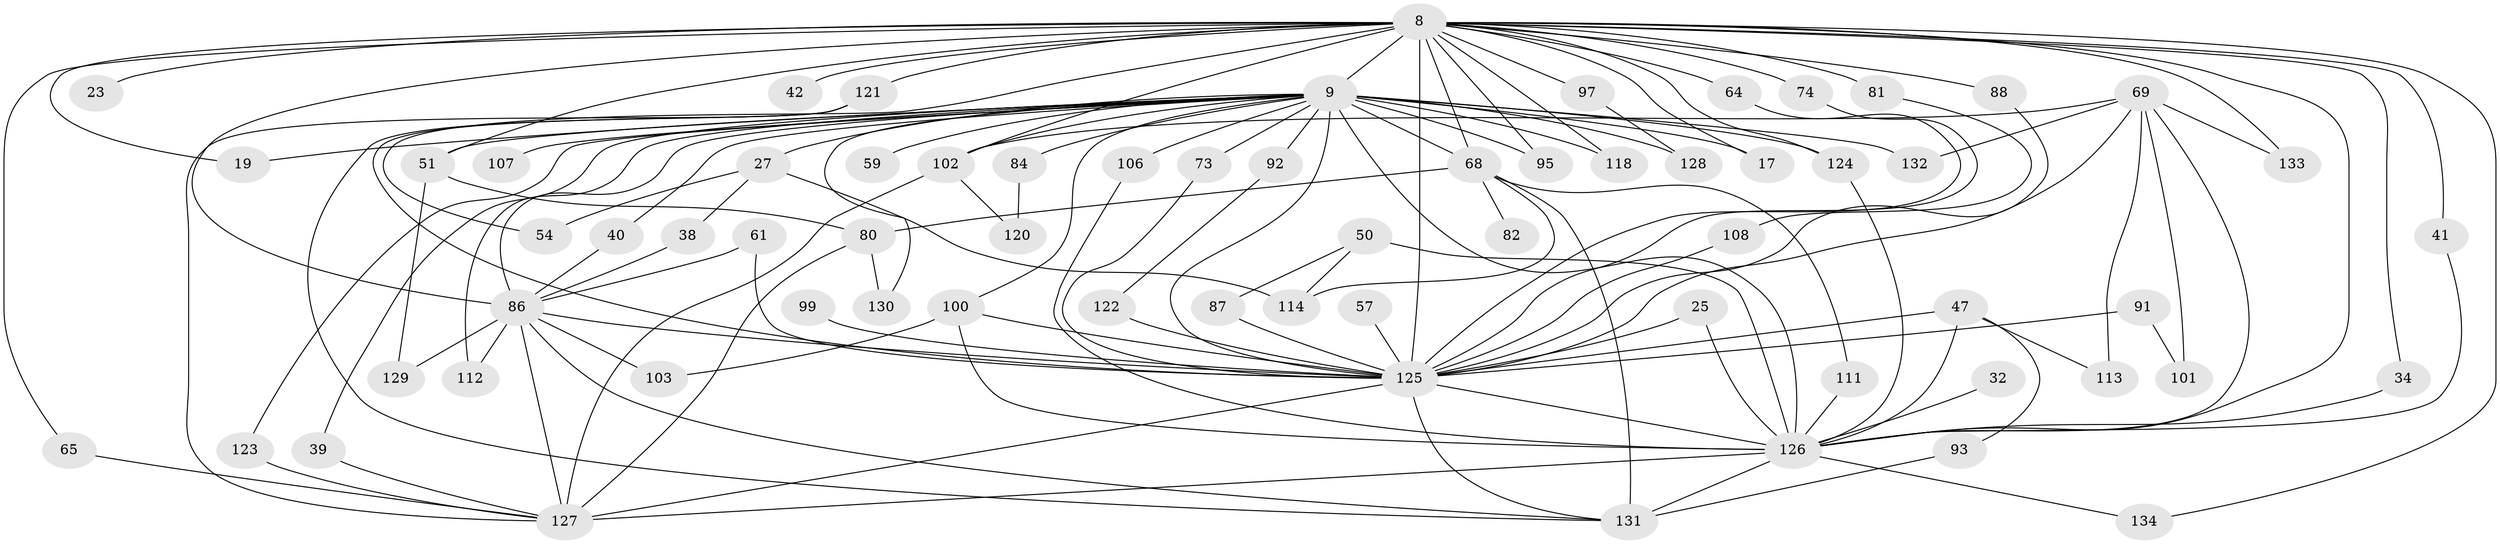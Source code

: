 // original degree distribution, {18: 0.007462686567164179, 23: 0.007462686567164179, 21: 0.014925373134328358, 20: 0.022388059701492536, 34: 0.007462686567164179, 32: 0.007462686567164179, 27: 0.007462686567164179, 6: 0.029850746268656716, 4: 0.07462686567164178, 5: 0.08208955223880597, 2: 0.5223880597014925, 3: 0.208955223880597, 7: 0.007462686567164179}
// Generated by graph-tools (version 1.1) at 2025/45/03/09/25 04:45:07]
// undirected, 67 vertices, 129 edges
graph export_dot {
graph [start="1"]
  node [color=gray90,style=filled];
  8 [super="+6"];
  9 [super="+4+7"];
  17;
  19;
  23;
  25;
  27;
  32;
  34;
  38;
  39;
  40;
  41;
  42;
  47 [super="+28"];
  50 [super="+16"];
  51 [super="+13+20"];
  54;
  57;
  59;
  61;
  64;
  65;
  68 [super="+29+66"];
  69 [super="+48"];
  73 [super="+53"];
  74;
  80 [super="+76"];
  81 [super="+56"];
  82;
  84;
  86 [super="+79+22+44"];
  87;
  88;
  91 [super="+55"];
  92;
  93;
  95;
  97;
  99;
  100 [super="+77"];
  101;
  102 [super="+11"];
  103;
  106 [super="+90"];
  107;
  108;
  111;
  112;
  113;
  114 [super="+72"];
  118 [super="+21+85"];
  120;
  121 [super="+109+104+12+36"];
  122;
  123;
  124 [super="+75+117"];
  125 [super="+14+116+33+45+83"];
  126 [super="+119"];
  127 [super="+78+115+58"];
  128;
  129;
  130;
  131 [super="+105+94"];
  132;
  133 [super="+63"];
  134;
  8 -- 9 [weight=8];
  8 -- 19;
  8 -- 34;
  8 -- 41;
  8 -- 42 [weight=2];
  8 -- 64;
  8 -- 74;
  8 -- 81 [weight=3];
  8 -- 88;
  8 -- 95;
  8 -- 97 [weight=2];
  8 -- 102 [weight=2];
  8 -- 121 [weight=5];
  8 -- 124 [weight=3];
  8 -- 134;
  8 -- 65;
  8 -- 133 [weight=2];
  8 -- 17;
  8 -- 23;
  8 -- 86 [weight=4];
  8 -- 54;
  8 -- 68 [weight=2];
  8 -- 51 [weight=2];
  8 -- 126 [weight=6];
  8 -- 125 [weight=7];
  8 -- 118;
  9 -- 19;
  9 -- 84 [weight=2];
  9 -- 92 [weight=2];
  9 -- 107 [weight=2];
  9 -- 132;
  9 -- 128;
  9 -- 73 [weight=2];
  9 -- 27 [weight=2];
  9 -- 95;
  9 -- 123;
  9 -- 68 [weight=2];
  9 -- 130;
  9 -- 17;
  9 -- 102;
  9 -- 39;
  9 -- 40;
  9 -- 106 [weight=2];
  9 -- 112;
  9 -- 59 [weight=2];
  9 -- 126 [weight=14];
  9 -- 51;
  9 -- 125 [weight=11];
  9 -- 100;
  9 -- 124;
  9 -- 86;
  9 -- 118;
  25 -- 126;
  25 -- 125;
  27 -- 38;
  27 -- 54;
  27 -- 114;
  32 -- 126;
  34 -- 126;
  38 -- 86;
  39 -- 127;
  40 -- 86;
  41 -- 126;
  47 -- 113;
  47 -- 93;
  47 -- 126 [weight=2];
  47 -- 125;
  50 -- 87;
  50 -- 126 [weight=3];
  50 -- 114;
  51 -- 129;
  51 -- 80;
  57 -- 125;
  61 -- 86;
  61 -- 125 [weight=2];
  64 -- 125;
  65 -- 127;
  68 -- 82;
  68 -- 111;
  68 -- 114;
  68 -- 131;
  68 -- 80;
  69 -- 101;
  69 -- 113;
  69 -- 125 [weight=2];
  69 -- 132;
  69 -- 133;
  69 -- 102;
  69 -- 126;
  73 -- 125;
  74 -- 125;
  80 -- 127 [weight=2];
  80 -- 130;
  81 -- 108;
  84 -- 120;
  86 -- 112;
  86 -- 129;
  86 -- 127;
  86 -- 131;
  86 -- 125;
  86 -- 103;
  87 -- 125;
  88 -- 125;
  91 -- 101;
  91 -- 125 [weight=3];
  92 -- 122;
  93 -- 131;
  97 -- 128;
  99 -- 125;
  100 -- 103;
  100 -- 126 [weight=2];
  100 -- 125;
  102 -- 120;
  102 -- 127;
  106 -- 126;
  108 -- 125;
  111 -- 126;
  121 -- 131;
  121 -- 125;
  121 -- 127 [weight=2];
  122 -- 125;
  123 -- 127;
  124 -- 126;
  125 -- 126 [weight=6];
  125 -- 127;
  125 -- 131;
  126 -- 131 [weight=3];
  126 -- 134;
  126 -- 127 [weight=2];
}
